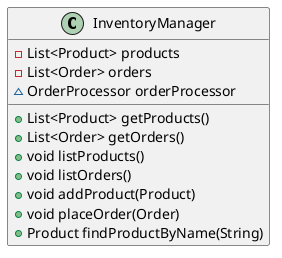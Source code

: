 @startuml
class InventoryManager {
- List<Product> products
- List<Order> orders
~ OrderProcessor orderProcessor
+ List<Product> getProducts()
+ List<Order> getOrders()
+ void listProducts()
+ void listOrders()
+ void addProduct(Product)
+ void placeOrder(Order)
+ Product findProductByName(String)
}
@enduml